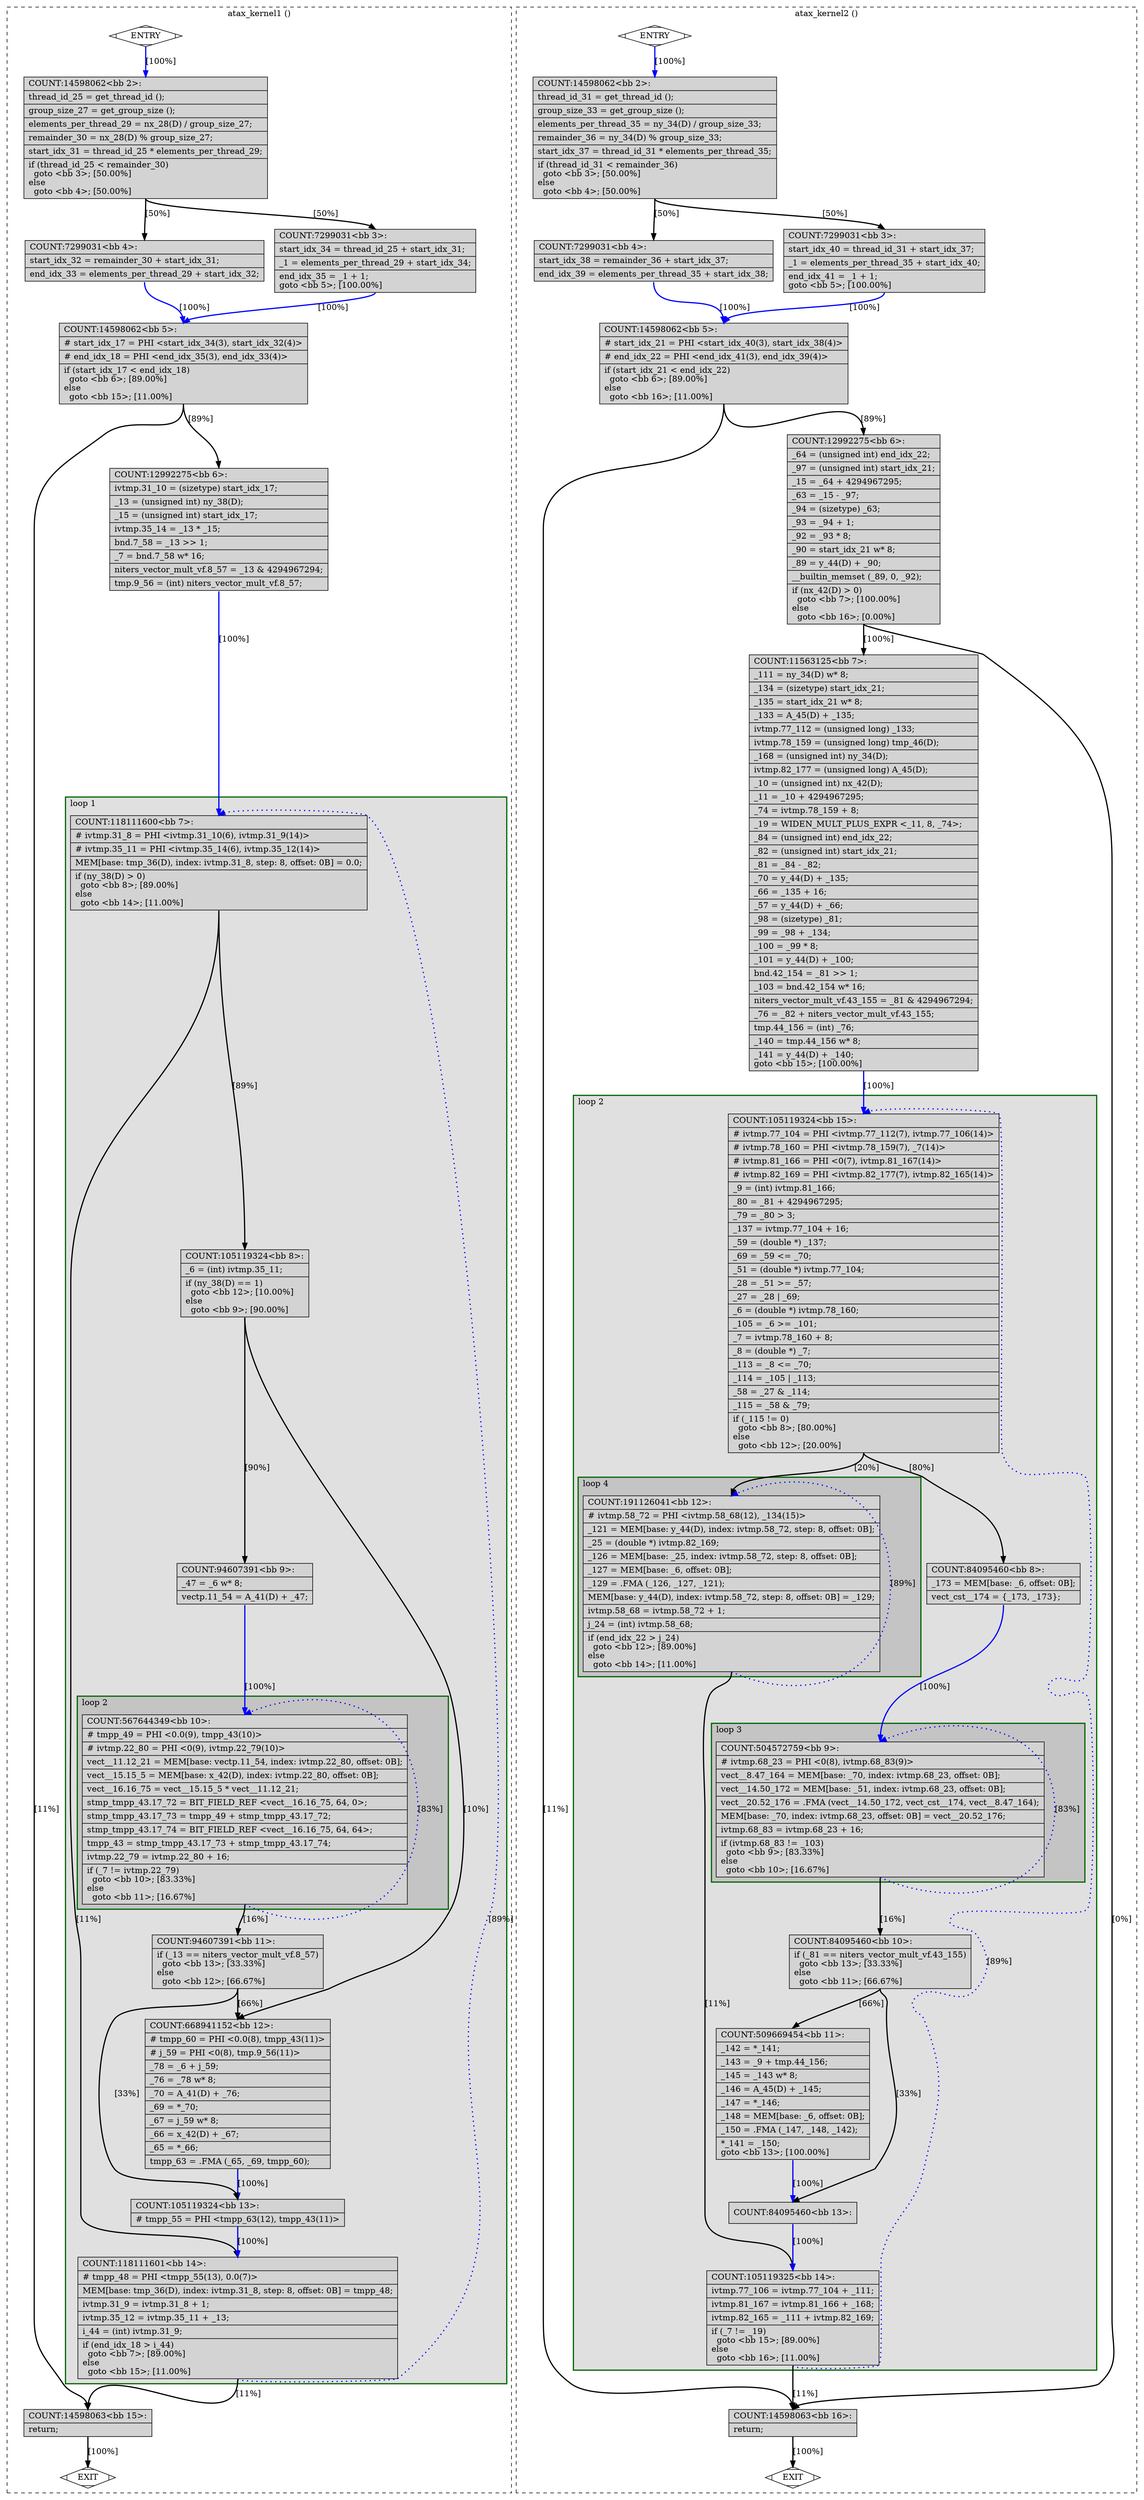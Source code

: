 digraph "atax.dev.c.231t.optimized" {
overlap=false;
subgraph "cluster_atax_kernel1" {
	style="dashed";
	color="black";
	label="atax_kernel1 ()";
	subgraph cluster_3_1 {
	style="filled";
	color="darkgreen";
	fillcolor="grey88";
	label="loop 1";
	labeljust=l;
	penwidth=2;
	subgraph cluster_3_2 {
	style="filled";
	color="darkgreen";
	fillcolor="grey77";
	label="loop 2";
	labeljust=l;
	penwidth=2;
	fn_3_basic_block_10 [shape=record,style=filled,fillcolor=lightgrey,label="{COUNT:567644349\<bb\ 10\>:\l\
|#\ tmpp_49\ =\ PHI\ \<0.0(9),\ tmpp_43(10)\>\l\
|#\ ivtmp.22_80\ =\ PHI\ \<0(9),\ ivtmp.22_79(10)\>\l\
|vect__11.12_21\ =\ MEM[base:\ vectp.11_54,\ index:\ ivtmp.22_80,\ offset:\ 0B];\l\
|vect__15.15_5\ =\ MEM[base:\ x_42(D),\ index:\ ivtmp.22_80,\ offset:\ 0B];\l\
|vect__16.16_75\ =\ vect__15.15_5\ *\ vect__11.12_21;\l\
|stmp_tmpp_43.17_72\ =\ BIT_FIELD_REF\ \<vect__16.16_75,\ 64,\ 0\>;\l\
|stmp_tmpp_43.17_73\ =\ tmpp_49\ +\ stmp_tmpp_43.17_72;\l\
|stmp_tmpp_43.17_74\ =\ BIT_FIELD_REF\ \<vect__16.16_75,\ 64,\ 64\>;\l\
|tmpp_43\ =\ stmp_tmpp_43.17_73\ +\ stmp_tmpp_43.17_74;\l\
|ivtmp.22_79\ =\ ivtmp.22_80\ +\ 16;\l\
|if\ (_7\ !=\ ivtmp.22_79)\l\
\ \ goto\ \<bb\ 10\>;\ [83.33%]\l\
else\l\
\ \ goto\ \<bb\ 11\>;\ [16.67%]\l\
}"];

	}
	fn_3_basic_block_7 [shape=record,style=filled,fillcolor=lightgrey,label="{COUNT:118111600\<bb\ 7\>:\l\
|#\ ivtmp.31_8\ =\ PHI\ \<ivtmp.31_10(6),\ ivtmp.31_9(14)\>\l\
|#\ ivtmp.35_11\ =\ PHI\ \<ivtmp.35_14(6),\ ivtmp.35_12(14)\>\l\
|MEM[base:\ tmp_36(D),\ index:\ ivtmp.31_8,\ step:\ 8,\ offset:\ 0B]\ =\ 0.0;\l\
|if\ (ny_38(D)\ \>\ 0)\l\
\ \ goto\ \<bb\ 8\>;\ [89.00%]\l\
else\l\
\ \ goto\ \<bb\ 14\>;\ [11.00%]\l\
}"];

	fn_3_basic_block_8 [shape=record,style=filled,fillcolor=lightgrey,label="{COUNT:105119324\<bb\ 8\>:\l\
|_6\ =\ (int)\ ivtmp.35_11;\l\
|if\ (ny_38(D)\ ==\ 1)\l\
\ \ goto\ \<bb\ 12\>;\ [10.00%]\l\
else\l\
\ \ goto\ \<bb\ 9\>;\ [90.00%]\l\
}"];

	fn_3_basic_block_14 [shape=record,style=filled,fillcolor=lightgrey,label="{COUNT:118111601\<bb\ 14\>:\l\
|#\ tmpp_48\ =\ PHI\ \<tmpp_55(13),\ 0.0(7)\>\l\
|MEM[base:\ tmp_36(D),\ index:\ ivtmp.31_8,\ step:\ 8,\ offset:\ 0B]\ =\ tmpp_48;\l\
|ivtmp.31_9\ =\ ivtmp.31_8\ +\ 1;\l\
|ivtmp.35_12\ =\ ivtmp.35_11\ +\ _13;\l\
|i_44\ =\ (int)\ ivtmp.31_9;\l\
|if\ (end_idx_18\ \>\ i_44)\l\
\ \ goto\ \<bb\ 7\>;\ [89.00%]\l\
else\l\
\ \ goto\ \<bb\ 15\>;\ [11.00%]\l\
}"];

	fn_3_basic_block_9 [shape=record,style=filled,fillcolor=lightgrey,label="{COUNT:94607391\<bb\ 9\>:\l\
|_47\ =\ _6\ w*\ 8;\l\
|vectp.11_54\ =\ A_41(D)\ +\ _47;\l\
}"];

	fn_3_basic_block_12 [shape=record,style=filled,fillcolor=lightgrey,label="{COUNT:668941152\<bb\ 12\>:\l\
|#\ tmpp_60\ =\ PHI\ \<0.0(8),\ tmpp_43(11)\>\l\
|#\ j_59\ =\ PHI\ \<0(8),\ tmp.9_56(11)\>\l\
|_78\ =\ _6\ +\ j_59;\l\
|_76\ =\ _78\ w*\ 8;\l\
|_70\ =\ A_41(D)\ +\ _76;\l\
|_69\ =\ *_70;\l\
|_67\ =\ j_59\ w*\ 8;\l\
|_66\ =\ x_42(D)\ +\ _67;\l\
|_65\ =\ *_66;\l\
|tmpp_63\ =\ .FMA\ (_65,\ _69,\ tmpp_60);\l\
}"];

	fn_3_basic_block_13 [shape=record,style=filled,fillcolor=lightgrey,label="{COUNT:105119324\<bb\ 13\>:\l\
|#\ tmpp_55\ =\ PHI\ \<tmpp_63(12),\ tmpp_43(11)\>\l\
}"];

	fn_3_basic_block_11 [shape=record,style=filled,fillcolor=lightgrey,label="{COUNT:94607391\<bb\ 11\>:\l\
|if\ (_13\ ==\ niters_vector_mult_vf.8_57)\l\
\ \ goto\ \<bb\ 13\>;\ [33.33%]\l\
else\l\
\ \ goto\ \<bb\ 12\>;\ [66.67%]\l\
}"];

	}
	fn_3_basic_block_0 [shape=Mdiamond,style=filled,fillcolor=white,label="ENTRY"];

	fn_3_basic_block_1 [shape=Mdiamond,style=filled,fillcolor=white,label="EXIT"];

	fn_3_basic_block_2 [shape=record,style=filled,fillcolor=lightgrey,label="{COUNT:14598062\<bb\ 2\>:\l\
|thread_id_25\ =\ get_thread_id\ ();\l\
|group_size_27\ =\ get_group_size\ ();\l\
|elements_per_thread_29\ =\ nx_28(D)\ /\ group_size_27;\l\
|remainder_30\ =\ nx_28(D)\ %\ group_size_27;\l\
|start_idx_31\ =\ thread_id_25\ *\ elements_per_thread_29;\l\
|if\ (thread_id_25\ \<\ remainder_30)\l\
\ \ goto\ \<bb\ 3\>;\ [50.00%]\l\
else\l\
\ \ goto\ \<bb\ 4\>;\ [50.00%]\l\
}"];

	fn_3_basic_block_3 [shape=record,style=filled,fillcolor=lightgrey,label="{COUNT:7299031\<bb\ 3\>:\l\
|start_idx_34\ =\ thread_id_25\ +\ start_idx_31;\l\
|_1\ =\ elements_per_thread_29\ +\ start_idx_34;\l\
|end_idx_35\ =\ _1\ +\ 1;\l\
goto\ \<bb\ 5\>;\ [100.00%]\l\
}"];

	fn_3_basic_block_4 [shape=record,style=filled,fillcolor=lightgrey,label="{COUNT:7299031\<bb\ 4\>:\l\
|start_idx_32\ =\ remainder_30\ +\ start_idx_31;\l\
|end_idx_33\ =\ elements_per_thread_29\ +\ start_idx_32;\l\
}"];

	fn_3_basic_block_5 [shape=record,style=filled,fillcolor=lightgrey,label="{COUNT:14598062\<bb\ 5\>:\l\
|#\ start_idx_17\ =\ PHI\ \<start_idx_34(3),\ start_idx_32(4)\>\l\
|#\ end_idx_18\ =\ PHI\ \<end_idx_35(3),\ end_idx_33(4)\>\l\
|if\ (start_idx_17\ \<\ end_idx_18)\l\
\ \ goto\ \<bb\ 6\>;\ [89.00%]\l\
else\l\
\ \ goto\ \<bb\ 15\>;\ [11.00%]\l\
}"];

	fn_3_basic_block_6 [shape=record,style=filled,fillcolor=lightgrey,label="{COUNT:12992275\<bb\ 6\>:\l\
|ivtmp.31_10\ =\ (sizetype)\ start_idx_17;\l\
|_13\ =\ (unsigned\ int)\ ny_38(D);\l\
|_15\ =\ (unsigned\ int)\ start_idx_17;\l\
|ivtmp.35_14\ =\ _13\ *\ _15;\l\
|bnd.7_58\ =\ _13\ \>\>\ 1;\l\
|_7\ =\ bnd.7_58\ w*\ 16;\l\
|niters_vector_mult_vf.8_57\ =\ _13\ &\ 4294967294;\l\
|tmp.9_56\ =\ (int)\ niters_vector_mult_vf.8_57;\l\
}"];

	fn_3_basic_block_15 [shape=record,style=filled,fillcolor=lightgrey,label="{COUNT:14598063\<bb\ 15\>:\l\
|return;\l\
}"];

	fn_3_basic_block_0:s -> fn_3_basic_block_2:n [style="solid,bold",color=blue,weight=100,constraint=true,label="[100%]"];
	fn_3_basic_block_2:s -> fn_3_basic_block_3:n [style="solid,bold",color=black,weight=10,constraint=true,label="[50%]"];
	fn_3_basic_block_2:s -> fn_3_basic_block_4:n [style="solid,bold",color=black,weight=10,constraint=true,label="[50%]"];
	fn_3_basic_block_3:s -> fn_3_basic_block_5:n [style="solid,bold",color=blue,weight=100,constraint=true,label="[100%]"];
	fn_3_basic_block_4:s -> fn_3_basic_block_5:n [style="solid,bold",color=blue,weight=100,constraint=true,label="[100%]"];
	fn_3_basic_block_5:s -> fn_3_basic_block_6:n [style="solid,bold",color=black,weight=10,constraint=true,label="[89%]"];
	fn_3_basic_block_5:s -> fn_3_basic_block_15:n [style="solid,bold",color=black,weight=10,constraint=true,label="[11%]"];
	fn_3_basic_block_6:s -> fn_3_basic_block_7:n [style="solid,bold",color=blue,weight=100,constraint=true,label="[100%]"];
	fn_3_basic_block_7:s -> fn_3_basic_block_8:n [style="solid,bold",color=black,weight=10,constraint=true,label="[89%]"];
	fn_3_basic_block_7:s -> fn_3_basic_block_14:n [style="solid,bold",color=black,weight=10,constraint=true,label="[11%]"];
	fn_3_basic_block_8:s -> fn_3_basic_block_9:n [style="solid,bold",color=black,weight=10,constraint=true,label="[90%]"];
	fn_3_basic_block_8:s -> fn_3_basic_block_12:n [style="solid,bold",color=black,weight=10,constraint=true,label="[10%]"];
	fn_3_basic_block_9:s -> fn_3_basic_block_10:n [style="solid,bold",color=blue,weight=100,constraint=true,label="[100%]"];
	fn_3_basic_block_10:s -> fn_3_basic_block_10:n [style="dotted,bold",color=blue,weight=10,constraint=false,label="[83%]"];
	fn_3_basic_block_10:s -> fn_3_basic_block_11:n [style="solid,bold",color=black,weight=10,constraint=true,label="[16%]"];
	fn_3_basic_block_11:s -> fn_3_basic_block_12:n [style="solid,bold",color=black,weight=10,constraint=true,label="[66%]"];
	fn_3_basic_block_11:s -> fn_3_basic_block_13:n [style="solid,bold",color=black,weight=10,constraint=true,label="[33%]"];
	fn_3_basic_block_12:s -> fn_3_basic_block_13:n [style="solid,bold",color=blue,weight=100,constraint=true,label="[100%]"];
	fn_3_basic_block_13:s -> fn_3_basic_block_14:n [style="solid,bold",color=blue,weight=100,constraint=true,label="[100%]"];
	fn_3_basic_block_14:s -> fn_3_basic_block_7:n [style="dotted,bold",color=blue,weight=10,constraint=false,label="[89%]"];
	fn_3_basic_block_14:s -> fn_3_basic_block_15:n [style="solid,bold",color=black,weight=10,constraint=true,label="[11%]"];
	fn_3_basic_block_15:s -> fn_3_basic_block_1:n [style="solid,bold",color=black,weight=10,constraint=true,label="[100%]"];
	fn_3_basic_block_0:s -> fn_3_basic_block_1:n [style="invis",constraint=true];
}
subgraph "cluster_atax_kernel2" {
	style="dashed";
	color="black";
	label="atax_kernel2 ()";
	subgraph cluster_4_2 {
	style="filled";
	color="darkgreen";
	fillcolor="grey88";
	label="loop 2";
	labeljust=l;
	penwidth=2;
	subgraph cluster_4_4 {
	style="filled";
	color="darkgreen";
	fillcolor="grey77";
	label="loop 4";
	labeljust=l;
	penwidth=2;
	fn_4_basic_block_12 [shape=record,style=filled,fillcolor=lightgrey,label="{COUNT:191126041\<bb\ 12\>:\l\
|#\ ivtmp.58_72\ =\ PHI\ \<ivtmp.58_68(12),\ _134(15)\>\l\
|_121\ =\ MEM[base:\ y_44(D),\ index:\ ivtmp.58_72,\ step:\ 8,\ offset:\ 0B];\l\
|_25\ =\ (double\ *)\ ivtmp.82_169;\l\
|_126\ =\ MEM[base:\ _25,\ index:\ ivtmp.58_72,\ step:\ 8,\ offset:\ 0B];\l\
|_127\ =\ MEM[base:\ _6,\ offset:\ 0B];\l\
|_129\ =\ .FMA\ (_126,\ _127,\ _121);\l\
|MEM[base:\ y_44(D),\ index:\ ivtmp.58_72,\ step:\ 8,\ offset:\ 0B]\ =\ _129;\l\
|ivtmp.58_68\ =\ ivtmp.58_72\ +\ 1;\l\
|j_24\ =\ (int)\ ivtmp.58_68;\l\
|if\ (end_idx_22\ \>\ j_24)\l\
\ \ goto\ \<bb\ 12\>;\ [89.00%]\l\
else\l\
\ \ goto\ \<bb\ 14\>;\ [11.00%]\l\
}"];

	}
	subgraph cluster_4_3 {
	style="filled";
	color="darkgreen";
	fillcolor="grey77";
	label="loop 3";
	labeljust=l;
	penwidth=2;
	fn_4_basic_block_9 [shape=record,style=filled,fillcolor=lightgrey,label="{COUNT:504572759\<bb\ 9\>:\l\
|#\ ivtmp.68_23\ =\ PHI\ \<0(8),\ ivtmp.68_83(9)\>\l\
|vect__8.47_164\ =\ MEM[base:\ _70,\ index:\ ivtmp.68_23,\ offset:\ 0B];\l\
|vect__14.50_172\ =\ MEM[base:\ _51,\ index:\ ivtmp.68_23,\ offset:\ 0B];\l\
|vect__20.52_176\ =\ .FMA\ (vect__14.50_172,\ vect_cst__174,\ vect__8.47_164);\l\
|MEM[base:\ _70,\ index:\ ivtmp.68_23,\ offset:\ 0B]\ =\ vect__20.52_176;\l\
|ivtmp.68_83\ =\ ivtmp.68_23\ +\ 16;\l\
|if\ (ivtmp.68_83\ !=\ _103)\l\
\ \ goto\ \<bb\ 9\>;\ [83.33%]\l\
else\l\
\ \ goto\ \<bb\ 10\>;\ [16.67%]\l\
}"];

	}
	fn_4_basic_block_15 [shape=record,style=filled,fillcolor=lightgrey,label="{COUNT:105119324\<bb\ 15\>:\l\
|#\ ivtmp.77_104\ =\ PHI\ \<ivtmp.77_112(7),\ ivtmp.77_106(14)\>\l\
|#\ ivtmp.78_160\ =\ PHI\ \<ivtmp.78_159(7),\ _7(14)\>\l\
|#\ ivtmp.81_166\ =\ PHI\ \<0(7),\ ivtmp.81_167(14)\>\l\
|#\ ivtmp.82_169\ =\ PHI\ \<ivtmp.82_177(7),\ ivtmp.82_165(14)\>\l\
|_9\ =\ (int)\ ivtmp.81_166;\l\
|_80\ =\ _81\ +\ 4294967295;\l\
|_79\ =\ _80\ \>\ 3;\l\
|_137\ =\ ivtmp.77_104\ +\ 16;\l\
|_59\ =\ (double\ *)\ _137;\l\
|_69\ =\ _59\ \<=\ _70;\l\
|_51\ =\ (double\ *)\ ivtmp.77_104;\l\
|_28\ =\ _51\ \>=\ _57;\l\
|_27\ =\ _28\ \|\ _69;\l\
|_6\ =\ (double\ *)\ ivtmp.78_160;\l\
|_105\ =\ _6\ \>=\ _101;\l\
|_7\ =\ ivtmp.78_160\ +\ 8;\l\
|_8\ =\ (double\ *)\ _7;\l\
|_113\ =\ _8\ \<=\ _70;\l\
|_114\ =\ _105\ \|\ _113;\l\
|_58\ =\ _27\ &\ _114;\l\
|_115\ =\ _58\ &\ _79;\l\
|if\ (_115\ !=\ 0)\l\
\ \ goto\ \<bb\ 8\>;\ [80.00%]\l\
else\l\
\ \ goto\ \<bb\ 12\>;\ [20.00%]\l\
}"];

	fn_4_basic_block_8 [shape=record,style=filled,fillcolor=lightgrey,label="{COUNT:84095460\<bb\ 8\>:\l\
|_173\ =\ MEM[base:\ _6,\ offset:\ 0B];\l\
|vect_cst__174\ =\ \{_173,\ _173\};\l\
}"];

	fn_4_basic_block_14 [shape=record,style=filled,fillcolor=lightgrey,label="{COUNT:105119325\<bb\ 14\>:\l\
|ivtmp.77_106\ =\ ivtmp.77_104\ +\ _111;\l\
|ivtmp.81_167\ =\ ivtmp.81_166\ +\ _168;\l\
|ivtmp.82_165\ =\ _111\ +\ ivtmp.82_169;\l\
|if\ (_7\ !=\ _19)\l\
\ \ goto\ \<bb\ 15\>;\ [89.00%]\l\
else\l\
\ \ goto\ \<bb\ 16\>;\ [11.00%]\l\
}"];

	fn_4_basic_block_10 [shape=record,style=filled,fillcolor=lightgrey,label="{COUNT:84095460\<bb\ 10\>:\l\
|if\ (_81\ ==\ niters_vector_mult_vf.43_155)\l\
\ \ goto\ \<bb\ 13\>;\ [33.33%]\l\
else\l\
\ \ goto\ \<bb\ 11\>;\ [66.67%]\l\
}"];

	fn_4_basic_block_11 [shape=record,style=filled,fillcolor=lightgrey,label="{COUNT:509669454\<bb\ 11\>:\l\
|_142\ =\ *_141;\l\
|_143\ =\ _9\ +\ tmp.44_156;\l\
|_145\ =\ _143\ w*\ 8;\l\
|_146\ =\ A_45(D)\ +\ _145;\l\
|_147\ =\ *_146;\l\
|_148\ =\ MEM[base:\ _6,\ offset:\ 0B];\l\
|_150\ =\ .FMA\ (_147,\ _148,\ _142);\l\
|*_141\ =\ _150;\l\
goto\ \<bb\ 13\>;\ [100.00%]\l\
}"];

	fn_4_basic_block_13 [shape=record,style=filled,fillcolor=lightgrey,label="{COUNT:84095460\<bb\ 13\>:\l\
}"];

	}
	fn_4_basic_block_0 [shape=Mdiamond,style=filled,fillcolor=white,label="ENTRY"];

	fn_4_basic_block_1 [shape=Mdiamond,style=filled,fillcolor=white,label="EXIT"];

	fn_4_basic_block_2 [shape=record,style=filled,fillcolor=lightgrey,label="{COUNT:14598062\<bb\ 2\>:\l\
|thread_id_31\ =\ get_thread_id\ ();\l\
|group_size_33\ =\ get_group_size\ ();\l\
|elements_per_thread_35\ =\ ny_34(D)\ /\ group_size_33;\l\
|remainder_36\ =\ ny_34(D)\ %\ group_size_33;\l\
|start_idx_37\ =\ thread_id_31\ *\ elements_per_thread_35;\l\
|if\ (thread_id_31\ \<\ remainder_36)\l\
\ \ goto\ \<bb\ 3\>;\ [50.00%]\l\
else\l\
\ \ goto\ \<bb\ 4\>;\ [50.00%]\l\
}"];

	fn_4_basic_block_3 [shape=record,style=filled,fillcolor=lightgrey,label="{COUNT:7299031\<bb\ 3\>:\l\
|start_idx_40\ =\ thread_id_31\ +\ start_idx_37;\l\
|_1\ =\ elements_per_thread_35\ +\ start_idx_40;\l\
|end_idx_41\ =\ _1\ +\ 1;\l\
goto\ \<bb\ 5\>;\ [100.00%]\l\
}"];

	fn_4_basic_block_4 [shape=record,style=filled,fillcolor=lightgrey,label="{COUNT:7299031\<bb\ 4\>:\l\
|start_idx_38\ =\ remainder_36\ +\ start_idx_37;\l\
|end_idx_39\ =\ elements_per_thread_35\ +\ start_idx_38;\l\
}"];

	fn_4_basic_block_5 [shape=record,style=filled,fillcolor=lightgrey,label="{COUNT:14598062\<bb\ 5\>:\l\
|#\ start_idx_21\ =\ PHI\ \<start_idx_40(3),\ start_idx_38(4)\>\l\
|#\ end_idx_22\ =\ PHI\ \<end_idx_41(3),\ end_idx_39(4)\>\l\
|if\ (start_idx_21\ \<\ end_idx_22)\l\
\ \ goto\ \<bb\ 6\>;\ [89.00%]\l\
else\l\
\ \ goto\ \<bb\ 16\>;\ [11.00%]\l\
}"];

	fn_4_basic_block_6 [shape=record,style=filled,fillcolor=lightgrey,label="{COUNT:12992275\<bb\ 6\>:\l\
|_64\ =\ (unsigned\ int)\ end_idx_22;\l\
|_97\ =\ (unsigned\ int)\ start_idx_21;\l\
|_15\ =\ _64\ +\ 4294967295;\l\
|_63\ =\ _15\ -\ _97;\l\
|_94\ =\ (sizetype)\ _63;\l\
|_93\ =\ _94\ +\ 1;\l\
|_92\ =\ _93\ *\ 8;\l\
|_90\ =\ start_idx_21\ w*\ 8;\l\
|_89\ =\ y_44(D)\ +\ _90;\l\
|__builtin_memset\ (_89,\ 0,\ _92);\l\
|if\ (nx_42(D)\ \>\ 0)\l\
\ \ goto\ \<bb\ 7\>;\ [100.00%]\l\
else\l\
\ \ goto\ \<bb\ 16\>;\ [0.00%]\l\
}"];

	fn_4_basic_block_7 [shape=record,style=filled,fillcolor=lightgrey,label="{COUNT:11563125\<bb\ 7\>:\l\
|_111\ =\ ny_34(D)\ w*\ 8;\l\
|_134\ =\ (sizetype)\ start_idx_21;\l\
|_135\ =\ start_idx_21\ w*\ 8;\l\
|_133\ =\ A_45(D)\ +\ _135;\l\
|ivtmp.77_112\ =\ (unsigned\ long)\ _133;\l\
|ivtmp.78_159\ =\ (unsigned\ long)\ tmp_46(D);\l\
|_168\ =\ (unsigned\ int)\ ny_34(D);\l\
|ivtmp.82_177\ =\ (unsigned\ long)\ A_45(D);\l\
|_10\ =\ (unsigned\ int)\ nx_42(D);\l\
|_11\ =\ _10\ +\ 4294967295;\l\
|_74\ =\ ivtmp.78_159\ +\ 8;\l\
|_19\ =\ WIDEN_MULT_PLUS_EXPR\ \<_11,\ 8,\ _74\>;\l\
|_84\ =\ (unsigned\ int)\ end_idx_22;\l\
|_82\ =\ (unsigned\ int)\ start_idx_21;\l\
|_81\ =\ _84\ -\ _82;\l\
|_70\ =\ y_44(D)\ +\ _135;\l\
|_66\ =\ _135\ +\ 16;\l\
|_57\ =\ y_44(D)\ +\ _66;\l\
|_98\ =\ (sizetype)\ _81;\l\
|_99\ =\ _98\ +\ _134;\l\
|_100\ =\ _99\ *\ 8;\l\
|_101\ =\ y_44(D)\ +\ _100;\l\
|bnd.42_154\ =\ _81\ \>\>\ 1;\l\
|_103\ =\ bnd.42_154\ w*\ 16;\l\
|niters_vector_mult_vf.43_155\ =\ _81\ &\ 4294967294;\l\
|_76\ =\ _82\ +\ niters_vector_mult_vf.43_155;\l\
|tmp.44_156\ =\ (int)\ _76;\l\
|_140\ =\ tmp.44_156\ w*\ 8;\l\
|_141\ =\ y_44(D)\ +\ _140;\l\
goto\ \<bb\ 15\>;\ [100.00%]\l\
}"];

	fn_4_basic_block_16 [shape=record,style=filled,fillcolor=lightgrey,label="{COUNT:14598063\<bb\ 16\>:\l\
|return;\l\
}"];

	fn_4_basic_block_0:s -> fn_4_basic_block_2:n [style="solid,bold",color=blue,weight=100,constraint=true,label="[100%]"];
	fn_4_basic_block_2:s -> fn_4_basic_block_3:n [style="solid,bold",color=black,weight=10,constraint=true,label="[50%]"];
	fn_4_basic_block_2:s -> fn_4_basic_block_4:n [style="solid,bold",color=black,weight=10,constraint=true,label="[50%]"];
	fn_4_basic_block_3:s -> fn_4_basic_block_5:n [style="solid,bold",color=blue,weight=100,constraint=true,label="[100%]"];
	fn_4_basic_block_4:s -> fn_4_basic_block_5:n [style="solid,bold",color=blue,weight=100,constraint=true,label="[100%]"];
	fn_4_basic_block_5:s -> fn_4_basic_block_6:n [style="solid,bold",color=black,weight=10,constraint=true,label="[89%]"];
	fn_4_basic_block_5:s -> fn_4_basic_block_16:n [style="solid,bold",color=black,weight=10,constraint=true,label="[11%]"];
	fn_4_basic_block_6:s -> fn_4_basic_block_7:n [style="solid,bold",color=black,weight=10,constraint=true,label="[100%]"];
	fn_4_basic_block_6:s -> fn_4_basic_block_16:n [style="solid,bold",color=black,weight=10,constraint=true,label="[0%]"];
	fn_4_basic_block_7:s -> fn_4_basic_block_15:n [style="solid,bold",color=blue,weight=100,constraint=true,label="[100%]"];
	fn_4_basic_block_8:s -> fn_4_basic_block_9:n [style="solid,bold",color=blue,weight=100,constraint=true,label="[100%]"];
	fn_4_basic_block_9:s -> fn_4_basic_block_9:n [style="dotted,bold",color=blue,weight=10,constraint=false,label="[83%]"];
	fn_4_basic_block_9:s -> fn_4_basic_block_10:n [style="solid,bold",color=black,weight=10,constraint=true,label="[16%]"];
	fn_4_basic_block_10:s -> fn_4_basic_block_11:n [style="solid,bold",color=black,weight=10,constraint=true,label="[66%]"];
	fn_4_basic_block_10:s -> fn_4_basic_block_13:n [style="solid,bold",color=black,weight=10,constraint=true,label="[33%]"];
	fn_4_basic_block_11:s -> fn_4_basic_block_13:n [style="solid,bold",color=blue,weight=100,constraint=true,label="[100%]"];
	fn_4_basic_block_12:s -> fn_4_basic_block_12:n [style="dotted,bold",color=blue,weight=10,constraint=false,label="[89%]"];
	fn_4_basic_block_12:s -> fn_4_basic_block_14:n [style="solid,bold",color=black,weight=10,constraint=true,label="[11%]"];
	fn_4_basic_block_13:s -> fn_4_basic_block_14:n [style="solid,bold",color=blue,weight=100,constraint=true,label="[100%]"];
	fn_4_basic_block_14:s -> fn_4_basic_block_15:n [style="dotted,bold",color=blue,weight=10,constraint=false,label="[89%]"];
	fn_4_basic_block_14:s -> fn_4_basic_block_16:n [style="solid,bold",color=black,weight=10,constraint=true,label="[11%]"];
	fn_4_basic_block_15:s -> fn_4_basic_block_12:n [style="solid,bold",color=black,weight=10,constraint=true,label="[20%]"];
	fn_4_basic_block_15:s -> fn_4_basic_block_8:n [style="solid,bold",color=black,weight=10,constraint=true,label="[80%]"];
	fn_4_basic_block_16:s -> fn_4_basic_block_1:n [style="solid,bold",color=black,weight=10,constraint=true,label="[100%]"];
	fn_4_basic_block_0:s -> fn_4_basic_block_1:n [style="invis",constraint=true];
}
}
